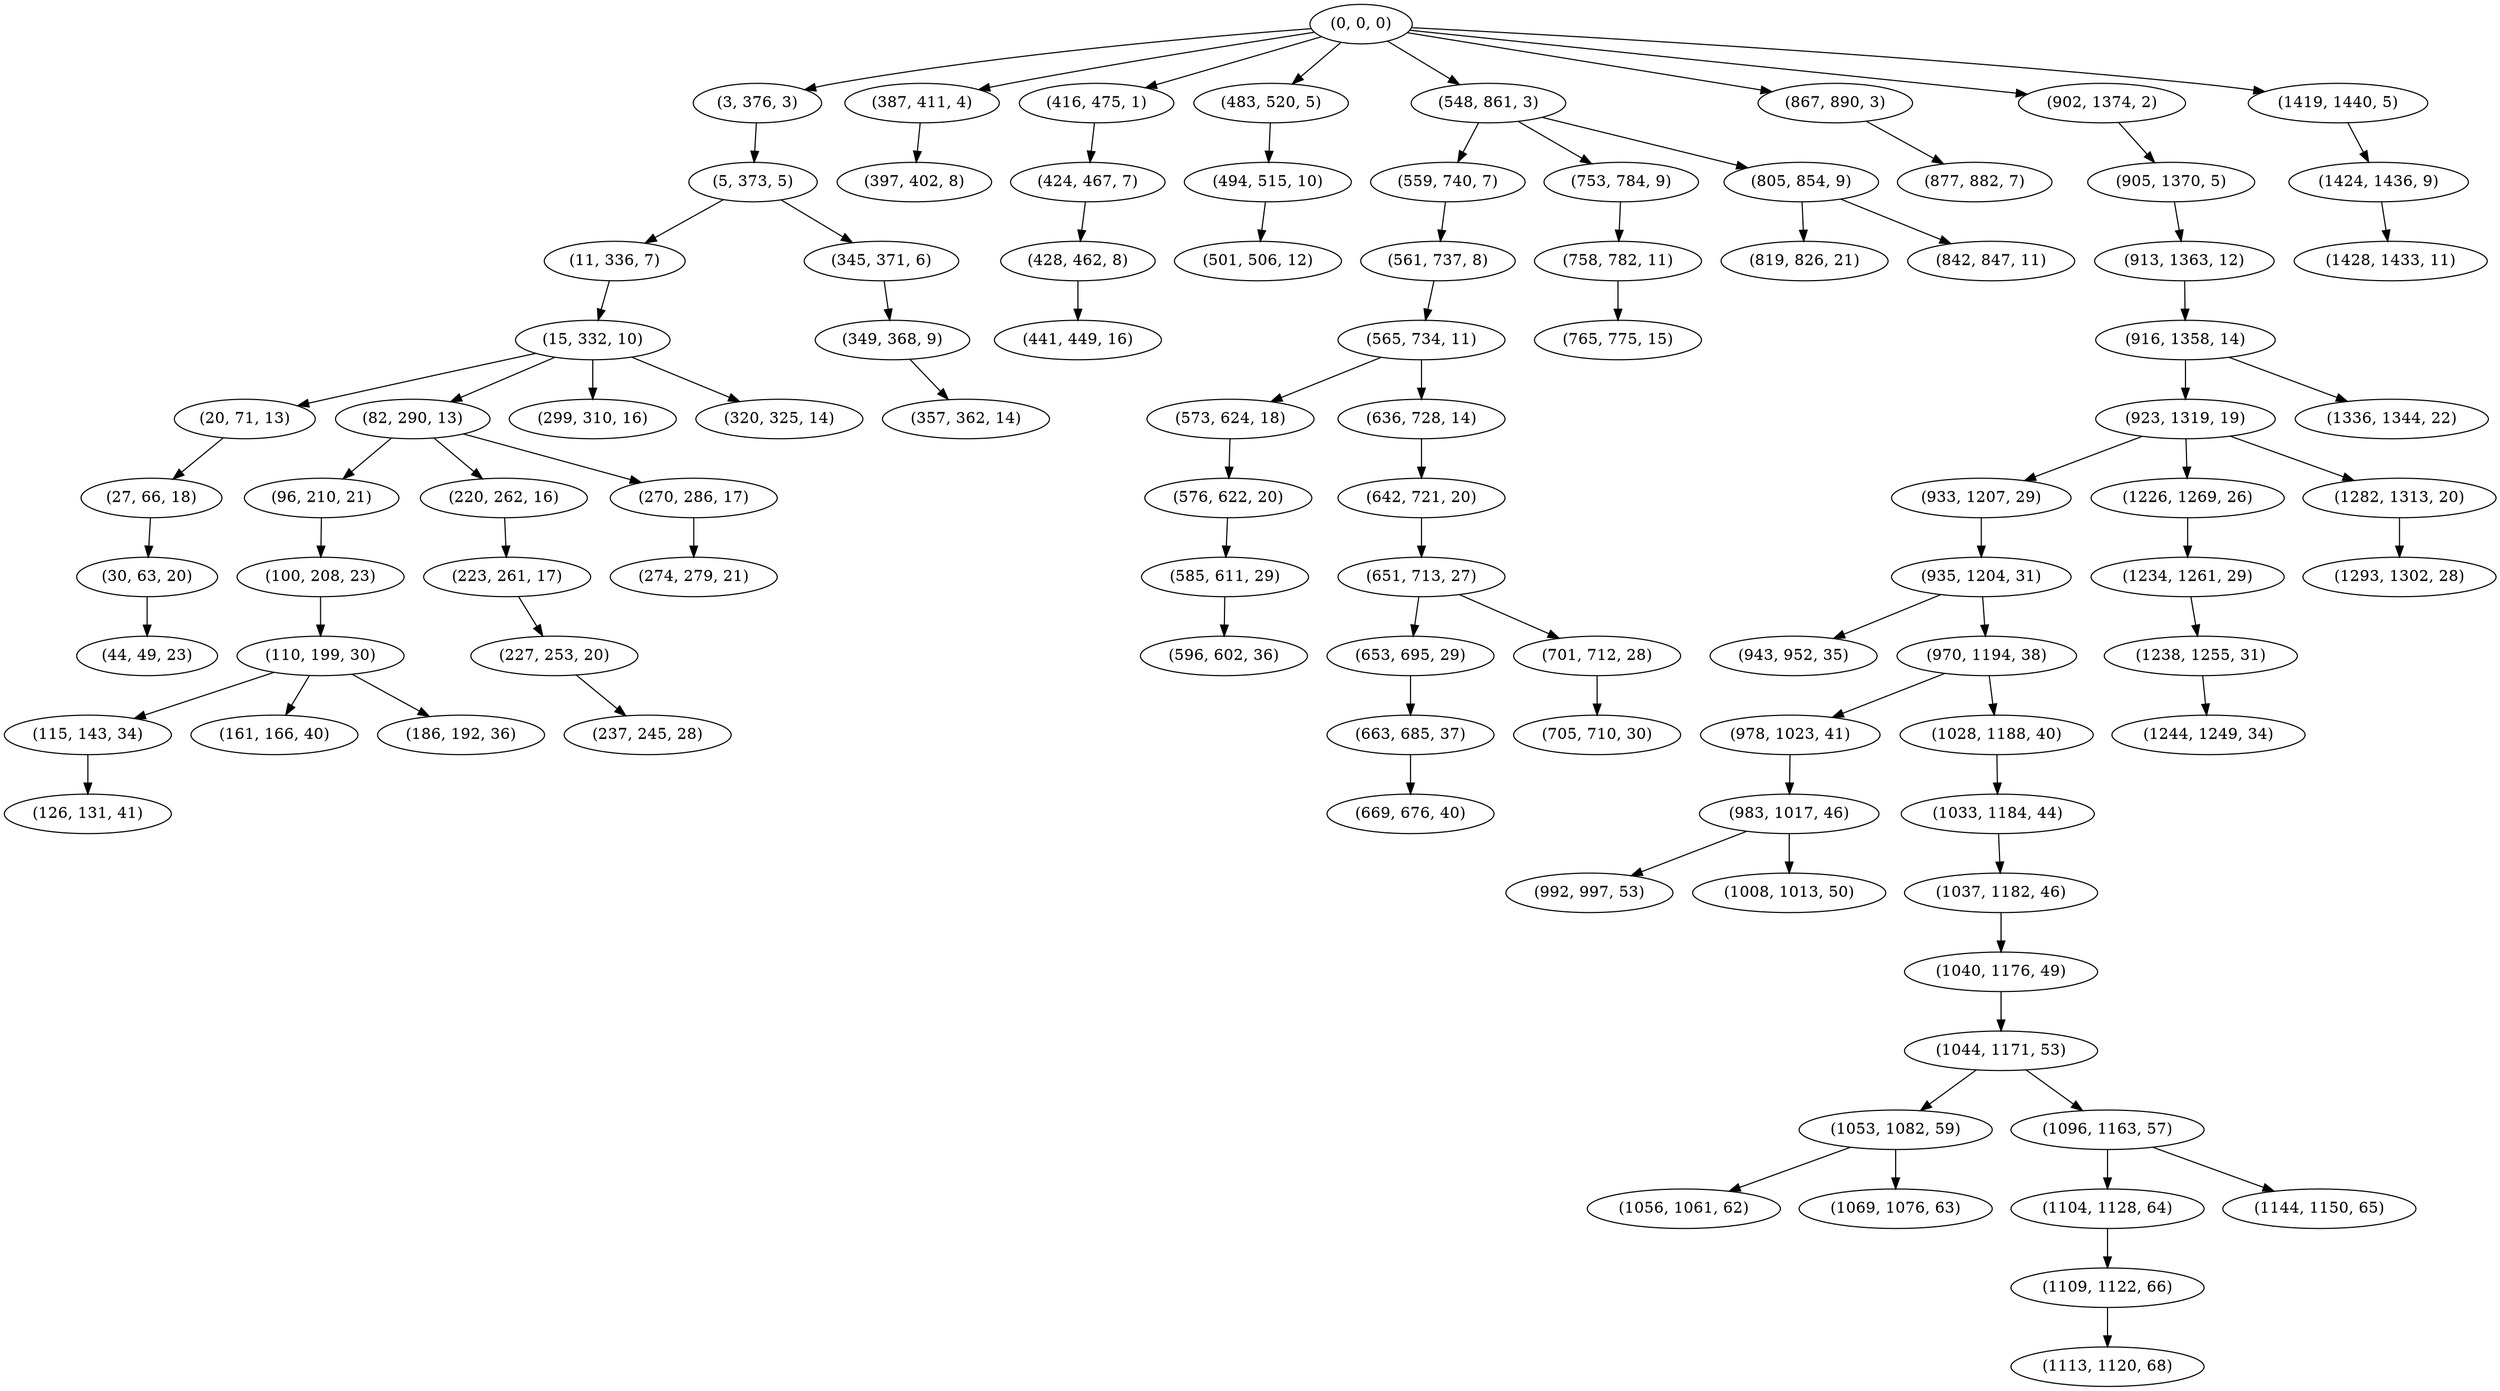 digraph tree {
    "(0, 0, 0)";
    "(3, 376, 3)";
    "(5, 373, 5)";
    "(11, 336, 7)";
    "(15, 332, 10)";
    "(20, 71, 13)";
    "(27, 66, 18)";
    "(30, 63, 20)";
    "(44, 49, 23)";
    "(82, 290, 13)";
    "(96, 210, 21)";
    "(100, 208, 23)";
    "(110, 199, 30)";
    "(115, 143, 34)";
    "(126, 131, 41)";
    "(161, 166, 40)";
    "(186, 192, 36)";
    "(220, 262, 16)";
    "(223, 261, 17)";
    "(227, 253, 20)";
    "(237, 245, 28)";
    "(270, 286, 17)";
    "(274, 279, 21)";
    "(299, 310, 16)";
    "(320, 325, 14)";
    "(345, 371, 6)";
    "(349, 368, 9)";
    "(357, 362, 14)";
    "(387, 411, 4)";
    "(397, 402, 8)";
    "(416, 475, 1)";
    "(424, 467, 7)";
    "(428, 462, 8)";
    "(441, 449, 16)";
    "(483, 520, 5)";
    "(494, 515, 10)";
    "(501, 506, 12)";
    "(548, 861, 3)";
    "(559, 740, 7)";
    "(561, 737, 8)";
    "(565, 734, 11)";
    "(573, 624, 18)";
    "(576, 622, 20)";
    "(585, 611, 29)";
    "(596, 602, 36)";
    "(636, 728, 14)";
    "(642, 721, 20)";
    "(651, 713, 27)";
    "(653, 695, 29)";
    "(663, 685, 37)";
    "(669, 676, 40)";
    "(701, 712, 28)";
    "(705, 710, 30)";
    "(753, 784, 9)";
    "(758, 782, 11)";
    "(765, 775, 15)";
    "(805, 854, 9)";
    "(819, 826, 21)";
    "(842, 847, 11)";
    "(867, 890, 3)";
    "(877, 882, 7)";
    "(902, 1374, 2)";
    "(905, 1370, 5)";
    "(913, 1363, 12)";
    "(916, 1358, 14)";
    "(923, 1319, 19)";
    "(933, 1207, 29)";
    "(935, 1204, 31)";
    "(943, 952, 35)";
    "(970, 1194, 38)";
    "(978, 1023, 41)";
    "(983, 1017, 46)";
    "(992, 997, 53)";
    "(1008, 1013, 50)";
    "(1028, 1188, 40)";
    "(1033, 1184, 44)";
    "(1037, 1182, 46)";
    "(1040, 1176, 49)";
    "(1044, 1171, 53)";
    "(1053, 1082, 59)";
    "(1056, 1061, 62)";
    "(1069, 1076, 63)";
    "(1096, 1163, 57)";
    "(1104, 1128, 64)";
    "(1109, 1122, 66)";
    "(1113, 1120, 68)";
    "(1144, 1150, 65)";
    "(1226, 1269, 26)";
    "(1234, 1261, 29)";
    "(1238, 1255, 31)";
    "(1244, 1249, 34)";
    "(1282, 1313, 20)";
    "(1293, 1302, 28)";
    "(1336, 1344, 22)";
    "(1419, 1440, 5)";
    "(1424, 1436, 9)";
    "(1428, 1433, 11)";
    "(0, 0, 0)" -> "(3, 376, 3)";
    "(0, 0, 0)" -> "(387, 411, 4)";
    "(0, 0, 0)" -> "(416, 475, 1)";
    "(0, 0, 0)" -> "(483, 520, 5)";
    "(0, 0, 0)" -> "(548, 861, 3)";
    "(0, 0, 0)" -> "(867, 890, 3)";
    "(0, 0, 0)" -> "(902, 1374, 2)";
    "(0, 0, 0)" -> "(1419, 1440, 5)";
    "(3, 376, 3)" -> "(5, 373, 5)";
    "(5, 373, 5)" -> "(11, 336, 7)";
    "(5, 373, 5)" -> "(345, 371, 6)";
    "(11, 336, 7)" -> "(15, 332, 10)";
    "(15, 332, 10)" -> "(20, 71, 13)";
    "(15, 332, 10)" -> "(82, 290, 13)";
    "(15, 332, 10)" -> "(299, 310, 16)";
    "(15, 332, 10)" -> "(320, 325, 14)";
    "(20, 71, 13)" -> "(27, 66, 18)";
    "(27, 66, 18)" -> "(30, 63, 20)";
    "(30, 63, 20)" -> "(44, 49, 23)";
    "(82, 290, 13)" -> "(96, 210, 21)";
    "(82, 290, 13)" -> "(220, 262, 16)";
    "(82, 290, 13)" -> "(270, 286, 17)";
    "(96, 210, 21)" -> "(100, 208, 23)";
    "(100, 208, 23)" -> "(110, 199, 30)";
    "(110, 199, 30)" -> "(115, 143, 34)";
    "(110, 199, 30)" -> "(161, 166, 40)";
    "(110, 199, 30)" -> "(186, 192, 36)";
    "(115, 143, 34)" -> "(126, 131, 41)";
    "(220, 262, 16)" -> "(223, 261, 17)";
    "(223, 261, 17)" -> "(227, 253, 20)";
    "(227, 253, 20)" -> "(237, 245, 28)";
    "(270, 286, 17)" -> "(274, 279, 21)";
    "(345, 371, 6)" -> "(349, 368, 9)";
    "(349, 368, 9)" -> "(357, 362, 14)";
    "(387, 411, 4)" -> "(397, 402, 8)";
    "(416, 475, 1)" -> "(424, 467, 7)";
    "(424, 467, 7)" -> "(428, 462, 8)";
    "(428, 462, 8)" -> "(441, 449, 16)";
    "(483, 520, 5)" -> "(494, 515, 10)";
    "(494, 515, 10)" -> "(501, 506, 12)";
    "(548, 861, 3)" -> "(559, 740, 7)";
    "(548, 861, 3)" -> "(753, 784, 9)";
    "(548, 861, 3)" -> "(805, 854, 9)";
    "(559, 740, 7)" -> "(561, 737, 8)";
    "(561, 737, 8)" -> "(565, 734, 11)";
    "(565, 734, 11)" -> "(573, 624, 18)";
    "(565, 734, 11)" -> "(636, 728, 14)";
    "(573, 624, 18)" -> "(576, 622, 20)";
    "(576, 622, 20)" -> "(585, 611, 29)";
    "(585, 611, 29)" -> "(596, 602, 36)";
    "(636, 728, 14)" -> "(642, 721, 20)";
    "(642, 721, 20)" -> "(651, 713, 27)";
    "(651, 713, 27)" -> "(653, 695, 29)";
    "(651, 713, 27)" -> "(701, 712, 28)";
    "(653, 695, 29)" -> "(663, 685, 37)";
    "(663, 685, 37)" -> "(669, 676, 40)";
    "(701, 712, 28)" -> "(705, 710, 30)";
    "(753, 784, 9)" -> "(758, 782, 11)";
    "(758, 782, 11)" -> "(765, 775, 15)";
    "(805, 854, 9)" -> "(819, 826, 21)";
    "(805, 854, 9)" -> "(842, 847, 11)";
    "(867, 890, 3)" -> "(877, 882, 7)";
    "(902, 1374, 2)" -> "(905, 1370, 5)";
    "(905, 1370, 5)" -> "(913, 1363, 12)";
    "(913, 1363, 12)" -> "(916, 1358, 14)";
    "(916, 1358, 14)" -> "(923, 1319, 19)";
    "(916, 1358, 14)" -> "(1336, 1344, 22)";
    "(923, 1319, 19)" -> "(933, 1207, 29)";
    "(923, 1319, 19)" -> "(1226, 1269, 26)";
    "(923, 1319, 19)" -> "(1282, 1313, 20)";
    "(933, 1207, 29)" -> "(935, 1204, 31)";
    "(935, 1204, 31)" -> "(943, 952, 35)";
    "(935, 1204, 31)" -> "(970, 1194, 38)";
    "(970, 1194, 38)" -> "(978, 1023, 41)";
    "(970, 1194, 38)" -> "(1028, 1188, 40)";
    "(978, 1023, 41)" -> "(983, 1017, 46)";
    "(983, 1017, 46)" -> "(992, 997, 53)";
    "(983, 1017, 46)" -> "(1008, 1013, 50)";
    "(1028, 1188, 40)" -> "(1033, 1184, 44)";
    "(1033, 1184, 44)" -> "(1037, 1182, 46)";
    "(1037, 1182, 46)" -> "(1040, 1176, 49)";
    "(1040, 1176, 49)" -> "(1044, 1171, 53)";
    "(1044, 1171, 53)" -> "(1053, 1082, 59)";
    "(1044, 1171, 53)" -> "(1096, 1163, 57)";
    "(1053, 1082, 59)" -> "(1056, 1061, 62)";
    "(1053, 1082, 59)" -> "(1069, 1076, 63)";
    "(1096, 1163, 57)" -> "(1104, 1128, 64)";
    "(1096, 1163, 57)" -> "(1144, 1150, 65)";
    "(1104, 1128, 64)" -> "(1109, 1122, 66)";
    "(1109, 1122, 66)" -> "(1113, 1120, 68)";
    "(1226, 1269, 26)" -> "(1234, 1261, 29)";
    "(1234, 1261, 29)" -> "(1238, 1255, 31)";
    "(1238, 1255, 31)" -> "(1244, 1249, 34)";
    "(1282, 1313, 20)" -> "(1293, 1302, 28)";
    "(1419, 1440, 5)" -> "(1424, 1436, 9)";
    "(1424, 1436, 9)" -> "(1428, 1433, 11)";
}
